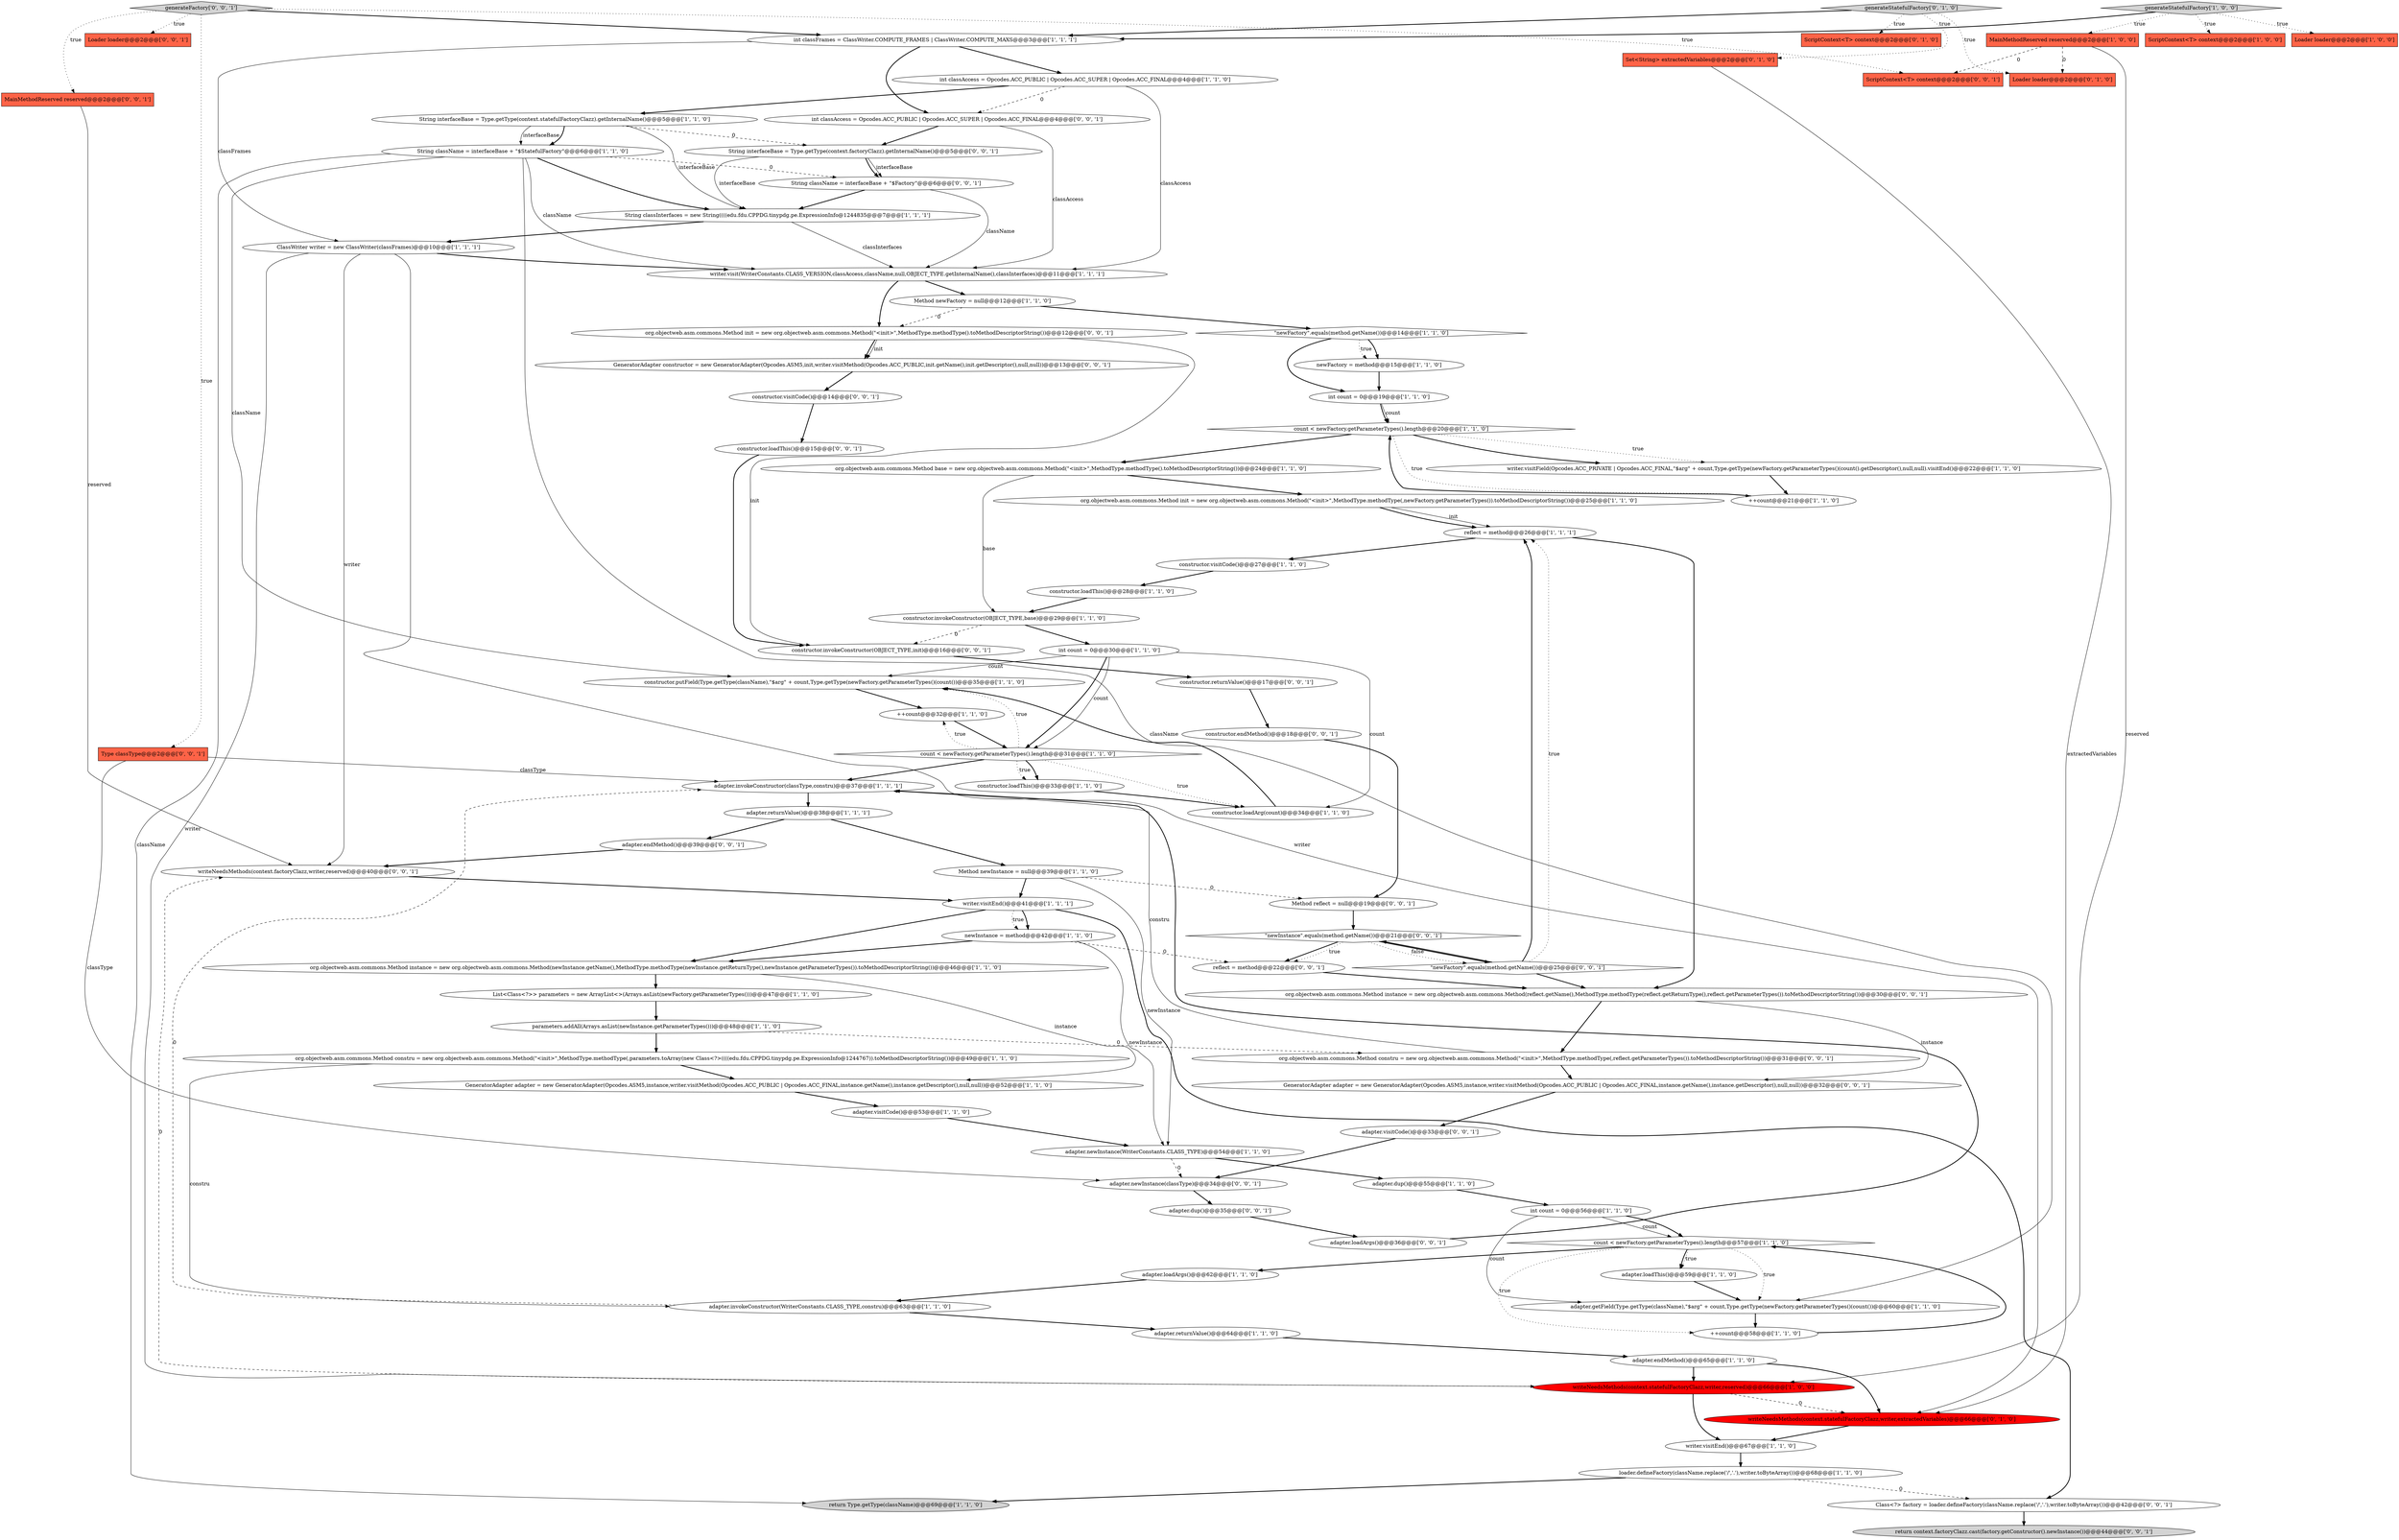 digraph {
42 [style = filled, label = "\"newFactory\".equals(method.getName())@@@14@@@['1', '1', '0']", fillcolor = white, shape = diamond image = "AAA0AAABBB1BBB"];
0 [style = filled, label = "count < newFactory.getParameterTypes().length@@@20@@@['1', '1', '0']", fillcolor = white, shape = diamond image = "AAA0AAABBB1BBB"];
12 [style = filled, label = "ScriptContext<T> context@@@2@@@['1', '0', '0']", fillcolor = tomato, shape = box image = "AAA0AAABBB1BBB"];
39 [style = filled, label = "MainMethodReserved reserved@@@2@@@['1', '0', '0']", fillcolor = tomato, shape = box image = "AAA1AAABBB1BBB"];
54 [style = filled, label = "constructor.putField(Type.getType(className),\"$arg\" + count,Type.getType(newFactory.getParameterTypes()(count())@@@35@@@['1', '1', '0']", fillcolor = white, shape = ellipse image = "AAA0AAABBB1BBB"];
51 [style = filled, label = "String interfaceBase = Type.getType(context.statefulFactoryClazz).getInternalName()@@@5@@@['1', '1', '0']", fillcolor = white, shape = ellipse image = "AAA0AAABBB1BBB"];
71 [style = filled, label = "adapter.endMethod()@@@39@@@['0', '0', '1']", fillcolor = white, shape = ellipse image = "AAA0AAABBB3BBB"];
26 [style = filled, label = "String classInterfaces = new String((((edu.fdu.CPPDG.tinypdg.pe.ExpressionInfo@1244835@@@7@@@['1', '1', '1']", fillcolor = white, shape = ellipse image = "AAA0AAABBB1BBB"];
45 [style = filled, label = "writeNeedsMethods(context.statefulFactoryClazz,writer,reserved)@@@66@@@['1', '0', '0']", fillcolor = red, shape = ellipse image = "AAA1AAABBB1BBB"];
43 [style = filled, label = "adapter.returnValue()@@@38@@@['1', '1', '1']", fillcolor = white, shape = ellipse image = "AAA0AAABBB1BBB"];
36 [style = filled, label = "return Type.getType(className)@@@69@@@['1', '1', '0']", fillcolor = lightgray, shape = ellipse image = "AAA0AAABBB1BBB"];
62 [style = filled, label = "adapter.loadArgs()@@@36@@@['0', '0', '1']", fillcolor = white, shape = ellipse image = "AAA0AAABBB3BBB"];
33 [style = filled, label = "parameters.addAll(Arrays.asList(newInstance.getParameterTypes()))@@@48@@@['1', '1', '0']", fillcolor = white, shape = ellipse image = "AAA0AAABBB1BBB"];
21 [style = filled, label = "count < newFactory.getParameterTypes().length@@@31@@@['1', '1', '0']", fillcolor = white, shape = diamond image = "AAA0AAABBB1BBB"];
1 [style = filled, label = "int count = 0@@@30@@@['1', '1', '0']", fillcolor = white, shape = ellipse image = "AAA0AAABBB1BBB"];
17 [style = filled, label = "constructor.visitCode()@@@27@@@['1', '1', '0']", fillcolor = white, shape = ellipse image = "AAA0AAABBB1BBB"];
6 [style = filled, label = "adapter.returnValue()@@@64@@@['1', '1', '0']", fillcolor = white, shape = ellipse image = "AAA0AAABBB1BBB"];
22 [style = filled, label = "writer.visitEnd()@@@67@@@['1', '1', '0']", fillcolor = white, shape = ellipse image = "AAA0AAABBB1BBB"];
66 [style = filled, label = "Class<?> factory = loader.defineFactory(className.replace('/','.'),writer.toByteArray())@@@42@@@['0', '0', '1']", fillcolor = white, shape = ellipse image = "AAA0AAABBB3BBB"];
44 [style = filled, label = "newFactory = method@@@15@@@['1', '1', '0']", fillcolor = white, shape = ellipse image = "AAA0AAABBB1BBB"];
31 [style = filled, label = "adapter.endMethod()@@@65@@@['1', '1', '0']", fillcolor = white, shape = ellipse image = "AAA0AAABBB1BBB"];
41 [style = filled, label = "ClassWriter writer = new ClassWriter(classFrames)@@@10@@@['1', '1', '1']", fillcolor = white, shape = ellipse image = "AAA0AAABBB1BBB"];
75 [style = filled, label = "Type classType@@@2@@@['0', '0', '1']", fillcolor = tomato, shape = box image = "AAA0AAABBB3BBB"];
32 [style = filled, label = "writer.visitEnd()@@@41@@@['1', '1', '1']", fillcolor = white, shape = ellipse image = "AAA0AAABBB1BBB"];
8 [style = filled, label = "count < newFactory.getParameterTypes().length@@@57@@@['1', '1', '0']", fillcolor = white, shape = diamond image = "AAA0AAABBB1BBB"];
63 [style = filled, label = "return context.factoryClazz.cast(factory.getConstructor().newInstance())@@@44@@@['0', '0', '1']", fillcolor = lightgray, shape = ellipse image = "AAA0AAABBB3BBB"];
5 [style = filled, label = "int classFrames = ClassWriter.COMPUTE_FRAMES | ClassWriter.COMPUTE_MAXS@@@3@@@['1', '1', '1']", fillcolor = white, shape = ellipse image = "AAA0AAABBB1BBB"];
15 [style = filled, label = "org.objectweb.asm.commons.Method constru = new org.objectweb.asm.commons.Method(\"<init>\",MethodType.methodType(,parameters.toArray(new Class<?>((((edu.fdu.CPPDG.tinypdg.pe.ExpressionInfo@1244767)).toMethodDescriptorString())@@@49@@@['1', '1', '0']", fillcolor = white, shape = ellipse image = "AAA0AAABBB1BBB"];
48 [style = filled, label = "adapter.invokeConstructor(WriterConstants.CLASS_TYPE,constru)@@@63@@@['1', '1', '0']", fillcolor = white, shape = ellipse image = "AAA0AAABBB1BBB"];
57 [style = filled, label = "writeNeedsMethods(context.statefulFactoryClazz,writer,extractedVariables)@@@66@@@['0', '1', '0']", fillcolor = red, shape = ellipse image = "AAA1AAABBB2BBB"];
61 [style = filled, label = "writeNeedsMethods(context.factoryClazz,writer,reserved)@@@40@@@['0', '0', '1']", fillcolor = white, shape = ellipse image = "AAA0AAABBB3BBB"];
37 [style = filled, label = "adapter.loadThis()@@@59@@@['1', '1', '0']", fillcolor = white, shape = ellipse image = "AAA0AAABBB1BBB"];
67 [style = filled, label = "int classAccess = Opcodes.ACC_PUBLIC | Opcodes.ACC_SUPER | Opcodes.ACC_FINAL@@@4@@@['0', '0', '1']", fillcolor = white, shape = ellipse image = "AAA0AAABBB3BBB"];
56 [style = filled, label = "ScriptContext<T> context@@@2@@@['0', '1', '0']", fillcolor = tomato, shape = box image = "AAA0AAABBB2BBB"];
68 [style = filled, label = "constructor.loadThis()@@@15@@@['0', '0', '1']", fillcolor = white, shape = ellipse image = "AAA0AAABBB3BBB"];
29 [style = filled, label = "loader.defineFactory(className.replace('/','.'),writer.toByteArray())@@@68@@@['1', '1', '0']", fillcolor = white, shape = ellipse image = "AAA0AAABBB1BBB"];
79 [style = filled, label = "adapter.visitCode()@@@33@@@['0', '0', '1']", fillcolor = white, shape = ellipse image = "AAA0AAABBB3BBB"];
24 [style = filled, label = "List<Class<?>> parameters = new ArrayList<>(Arrays.asList(newFactory.getParameterTypes()))@@@47@@@['1', '1', '0']", fillcolor = white, shape = ellipse image = "AAA0AAABBB1BBB"];
76 [style = filled, label = "GeneratorAdapter constructor = new GeneratorAdapter(Opcodes.ASM5,init,writer.visitMethod(Opcodes.ACC_PUBLIC,init.getName(),init.getDescriptor(),null,null))@@@13@@@['0', '0', '1']", fillcolor = white, shape = ellipse image = "AAA0AAABBB3BBB"];
78 [style = filled, label = "generateFactory['0', '0', '1']", fillcolor = lightgray, shape = diamond image = "AAA0AAABBB3BBB"];
77 [style = filled, label = "GeneratorAdapter adapter = new GeneratorAdapter(Opcodes.ASM5,instance,writer.visitMethod(Opcodes.ACC_PUBLIC | Opcodes.ACC_FINAL,instance.getName(),instance.getDescriptor(),null,null))@@@32@@@['0', '0', '1']", fillcolor = white, shape = ellipse image = "AAA0AAABBB3BBB"];
27 [style = filled, label = "adapter.dup()@@@55@@@['1', '1', '0']", fillcolor = white, shape = ellipse image = "AAA0AAABBB1BBB"];
64 [style = filled, label = "org.objectweb.asm.commons.Method constru = new org.objectweb.asm.commons.Method(\"<init>\",MethodType.methodType(,reflect.getParameterTypes()).toMethodDescriptorString())@@@31@@@['0', '0', '1']", fillcolor = white, shape = ellipse image = "AAA0AAABBB3BBB"];
10 [style = filled, label = "generateStatefulFactory['1', '0', '0']", fillcolor = lightgray, shape = diamond image = "AAA0AAABBB1BBB"];
16 [style = filled, label = "int count = 0@@@19@@@['1', '1', '0']", fillcolor = white, shape = ellipse image = "AAA0AAABBB1BBB"];
70 [style = filled, label = "org.objectweb.asm.commons.Method instance = new org.objectweb.asm.commons.Method(reflect.getName(),MethodType.methodType(reflect.getReturnType(),reflect.getParameterTypes()).toMethodDescriptorString())@@@30@@@['0', '0', '1']", fillcolor = white, shape = ellipse image = "AAA0AAABBB3BBB"];
7 [style = filled, label = "Method newInstance = null@@@39@@@['1', '1', '0']", fillcolor = white, shape = ellipse image = "AAA0AAABBB1BBB"];
81 [style = filled, label = "\"newFactory\".equals(method.getName())@@@25@@@['0', '0', '1']", fillcolor = white, shape = diamond image = "AAA0AAABBB3BBB"];
85 [style = filled, label = "constructor.endMethod()@@@18@@@['0', '0', '1']", fillcolor = white, shape = ellipse image = "AAA0AAABBB3BBB"];
18 [style = filled, label = "int classAccess = Opcodes.ACC_PUBLIC | Opcodes.ACC_SUPER | Opcodes.ACC_FINAL@@@4@@@['1', '1', '0']", fillcolor = white, shape = ellipse image = "AAA0AAABBB1BBB"];
4 [style = filled, label = "writer.visitField(Opcodes.ACC_PRIVATE | Opcodes.ACC_FINAL,\"$arg\" + count,Type.getType(newFactory.getParameterTypes()(count().getDescriptor(),null,null).visitEnd()@@@22@@@['1', '1', '0']", fillcolor = white, shape = ellipse image = "AAA0AAABBB1BBB"];
80 [style = filled, label = "adapter.dup()@@@35@@@['0', '0', '1']", fillcolor = white, shape = ellipse image = "AAA0AAABBB3BBB"];
89 [style = filled, label = "Method reflect = null@@@19@@@['0', '0', '1']", fillcolor = white, shape = ellipse image = "AAA0AAABBB3BBB"];
53 [style = filled, label = "reflect = method@@@26@@@['1', '1', '1']", fillcolor = white, shape = ellipse image = "AAA0AAABBB1BBB"];
28 [style = filled, label = "++count@@@58@@@['1', '1', '0']", fillcolor = white, shape = ellipse image = "AAA0AAABBB1BBB"];
46 [style = filled, label = "constructor.loadThis()@@@33@@@['1', '1', '0']", fillcolor = white, shape = ellipse image = "AAA0AAABBB1BBB"];
3 [style = filled, label = "Method newFactory = null@@@12@@@['1', '1', '0']", fillcolor = white, shape = ellipse image = "AAA0AAABBB1BBB"];
34 [style = filled, label = "++count@@@32@@@['1', '1', '0']", fillcolor = white, shape = ellipse image = "AAA0AAABBB1BBB"];
73 [style = filled, label = "reflect = method@@@22@@@['0', '0', '1']", fillcolor = white, shape = ellipse image = "AAA0AAABBB3BBB"];
35 [style = filled, label = "++count@@@21@@@['1', '1', '0']", fillcolor = white, shape = ellipse image = "AAA0AAABBB1BBB"];
20 [style = filled, label = "org.objectweb.asm.commons.Method base = new org.objectweb.asm.commons.Method(\"<init>\",MethodType.methodType().toMethodDescriptorString())@@@24@@@['1', '1', '0']", fillcolor = white, shape = ellipse image = "AAA0AAABBB1BBB"];
25 [style = filled, label = "Loader loader@@@2@@@['1', '0', '0']", fillcolor = tomato, shape = box image = "AAA0AAABBB1BBB"];
72 [style = filled, label = "String interfaceBase = Type.getType(context.factoryClazz).getInternalName()@@@5@@@['0', '0', '1']", fillcolor = white, shape = ellipse image = "AAA0AAABBB3BBB"];
52 [style = filled, label = "writer.visit(WriterConstants.CLASS_VERSION,classAccess,className,null,OBJECT_TYPE.getInternalName(),classInterfaces)@@@11@@@['1', '1', '1']", fillcolor = white, shape = ellipse image = "AAA0AAABBB1BBB"];
47 [style = filled, label = "constructor.loadArg(count)@@@34@@@['1', '1', '0']", fillcolor = white, shape = ellipse image = "AAA0AAABBB1BBB"];
83 [style = filled, label = "String className = interfaceBase + \"$Factory\"@@@6@@@['0', '0', '1']", fillcolor = white, shape = ellipse image = "AAA0AAABBB3BBB"];
14 [style = filled, label = "org.objectweb.asm.commons.Method init = new org.objectweb.asm.commons.Method(\"<init>\",MethodType.methodType(,newFactory.getParameterTypes()).toMethodDescriptorString())@@@25@@@['1', '1', '0']", fillcolor = white, shape = ellipse image = "AAA0AAABBB1BBB"];
19 [style = filled, label = "newInstance = method@@@42@@@['1', '1', '0']", fillcolor = white, shape = ellipse image = "AAA0AAABBB1BBB"];
59 [style = filled, label = "generateStatefulFactory['0', '1', '0']", fillcolor = lightgray, shape = diamond image = "AAA0AAABBB2BBB"];
38 [style = filled, label = "adapter.invokeConstructor(classType,constru)@@@37@@@['1', '1', '1']", fillcolor = white, shape = ellipse image = "AAA0AAABBB1BBB"];
13 [style = filled, label = "constructor.invokeConstructor(OBJECT_TYPE,base)@@@29@@@['1', '1', '0']", fillcolor = white, shape = ellipse image = "AAA0AAABBB1BBB"];
88 [style = filled, label = "ScriptContext<T> context@@@2@@@['0', '0', '1']", fillcolor = tomato, shape = box image = "AAA0AAABBB3BBB"];
84 [style = filled, label = "constructor.invokeConstructor(OBJECT_TYPE,init)@@@16@@@['0', '0', '1']", fillcolor = white, shape = ellipse image = "AAA0AAABBB3BBB"];
69 [style = filled, label = "org.objectweb.asm.commons.Method init = new org.objectweb.asm.commons.Method(\"<init>\",MethodType.methodType().toMethodDescriptorString())@@@12@@@['0', '0', '1']", fillcolor = white, shape = ellipse image = "AAA0AAABBB3BBB"];
30 [style = filled, label = "adapter.getField(Type.getType(className),\"$arg\" + count,Type.getType(newFactory.getParameterTypes()(count())@@@60@@@['1', '1', '0']", fillcolor = white, shape = ellipse image = "AAA0AAABBB1BBB"];
11 [style = filled, label = "constructor.loadThis()@@@28@@@['1', '1', '0']", fillcolor = white, shape = ellipse image = "AAA0AAABBB1BBB"];
74 [style = filled, label = "MainMethodReserved reserved@@@2@@@['0', '0', '1']", fillcolor = tomato, shape = box image = "AAA0AAABBB3BBB"];
40 [style = filled, label = "int count = 0@@@56@@@['1', '1', '0']", fillcolor = white, shape = ellipse image = "AAA0AAABBB1BBB"];
65 [style = filled, label = "\"newInstance\".equals(method.getName())@@@21@@@['0', '0', '1']", fillcolor = white, shape = diamond image = "AAA0AAABBB3BBB"];
2 [style = filled, label = "String className = interfaceBase + \"$StatefulFactory\"@@@6@@@['1', '1', '0']", fillcolor = white, shape = ellipse image = "AAA0AAABBB1BBB"];
86 [style = filled, label = "constructor.returnValue()@@@17@@@['0', '0', '1']", fillcolor = white, shape = ellipse image = "AAA0AAABBB3BBB"];
9 [style = filled, label = "GeneratorAdapter adapter = new GeneratorAdapter(Opcodes.ASM5,instance,writer.visitMethod(Opcodes.ACC_PUBLIC | Opcodes.ACC_FINAL,instance.getName(),instance.getDescriptor(),null,null))@@@52@@@['1', '1', '0']", fillcolor = white, shape = ellipse image = "AAA0AAABBB1BBB"];
58 [style = filled, label = "Set<String> extractedVariables@@@2@@@['0', '1', '0']", fillcolor = tomato, shape = box image = "AAA0AAABBB2BBB"];
55 [style = filled, label = "adapter.newInstance(WriterConstants.CLASS_TYPE)@@@54@@@['1', '1', '0']", fillcolor = white, shape = ellipse image = "AAA0AAABBB1BBB"];
50 [style = filled, label = "org.objectweb.asm.commons.Method instance = new org.objectweb.asm.commons.Method(newInstance.getName(),MethodType.methodType(newInstance.getReturnType(),newInstance.getParameterTypes()).toMethodDescriptorString())@@@46@@@['1', '1', '0']", fillcolor = white, shape = ellipse image = "AAA0AAABBB1BBB"];
82 [style = filled, label = "Loader loader@@@2@@@['0', '0', '1']", fillcolor = tomato, shape = box image = "AAA0AAABBB3BBB"];
60 [style = filled, label = "Loader loader@@@2@@@['0', '1', '0']", fillcolor = tomato, shape = box image = "AAA1AAABBB2BBB"];
87 [style = filled, label = "constructor.visitCode()@@@14@@@['0', '0', '1']", fillcolor = white, shape = ellipse image = "AAA0AAABBB3BBB"];
90 [style = filled, label = "adapter.newInstance(classType)@@@34@@@['0', '0', '1']", fillcolor = white, shape = ellipse image = "AAA0AAABBB3BBB"];
23 [style = filled, label = "adapter.loadArgs()@@@62@@@['1', '1', '0']", fillcolor = white, shape = ellipse image = "AAA0AAABBB1BBB"];
49 [style = filled, label = "adapter.visitCode()@@@53@@@['1', '1', '0']", fillcolor = white, shape = ellipse image = "AAA0AAABBB1BBB"];
45->61 [style = dashed, label="0"];
8->30 [style = dotted, label="true"];
7->32 [style = bold, label=""];
8->28 [style = dotted, label="true"];
16->0 [style = bold, label=""];
72->26 [style = solid, label="interfaceBase"];
2->26 [style = bold, label=""];
2->54 [style = solid, label="className"];
70->64 [style = bold, label=""];
69->76 [style = bold, label=""];
51->2 [style = solid, label="interfaceBase"];
65->81 [style = bold, label=""];
19->55 [style = solid, label="newInstance"];
64->77 [style = bold, label=""];
51->72 [style = dashed, label="0"];
13->1 [style = bold, label=""];
8->37 [style = dotted, label="true"];
21->38 [style = bold, label=""];
49->55 [style = bold, label=""];
55->90 [style = dashed, label="0"];
21->46 [style = bold, label=""];
69->84 [style = solid, label="init"];
42->44 [style = bold, label=""];
30->28 [style = bold, label=""];
76->87 [style = bold, label=""];
1->21 [style = bold, label=""];
67->52 [style = solid, label="classAccess"];
45->22 [style = bold, label=""];
11->13 [style = bold, label=""];
52->69 [style = bold, label=""];
50->9 [style = solid, label="instance"];
7->89 [style = dashed, label="0"];
78->74 [style = dotted, label="true"];
40->30 [style = solid, label="count"];
59->60 [style = dotted, label="true"];
66->63 [style = bold, label=""];
2->36 [style = solid, label="className"];
29->36 [style = bold, label=""];
3->69 [style = dashed, label="0"];
74->61 [style = solid, label="reserved"];
8->23 [style = bold, label=""];
65->73 [style = bold, label=""];
75->90 [style = solid, label="classType"];
33->15 [style = bold, label=""];
29->66 [style = dashed, label="0"];
14->53 [style = solid, label="init"];
58->57 [style = solid, label="extractedVariables"];
41->61 [style = solid, label="writer"];
69->76 [style = solid, label="init"];
10->39 [style = dotted, label="true"];
20->14 [style = bold, label=""];
41->45 [style = solid, label="writer"];
40->8 [style = solid, label="count"];
2->83 [style = dashed, label="0"];
23->48 [style = bold, label=""];
71->61 [style = bold, label=""];
7->55 [style = solid, label="newInstance"];
35->0 [style = bold, label=""];
83->26 [style = bold, label=""];
10->25 [style = dotted, label="true"];
21->54 [style = dotted, label="true"];
44->16 [style = bold, label=""];
47->54 [style = bold, label=""];
31->57 [style = bold, label=""];
81->53 [style = bold, label=""];
70->77 [style = solid, label="instance"];
15->9 [style = bold, label=""];
68->84 [style = bold, label=""];
64->38 [style = solid, label="constru"];
61->32 [style = bold, label=""];
13->84 [style = dashed, label="0"];
55->27 [style = bold, label=""];
81->53 [style = dotted, label="true"];
18->51 [style = bold, label=""];
39->60 [style = dashed, label="0"];
0->20 [style = bold, label=""];
78->75 [style = dotted, label="true"];
1->47 [style = solid, label="count"];
32->50 [style = bold, label=""];
2->30 [style = solid, label="className"];
32->66 [style = bold, label=""];
42->44 [style = dotted, label="true"];
62->38 [style = bold, label=""];
41->57 [style = solid, label="writer"];
39->45 [style = solid, label="reserved"];
21->46 [style = dotted, label="true"];
75->38 [style = solid, label="classType"];
37->30 [style = bold, label=""];
0->4 [style = dotted, label="true"];
80->62 [style = bold, label=""];
22->29 [style = bold, label=""];
42->16 [style = bold, label=""];
5->18 [style = bold, label=""];
19->50 [style = bold, label=""];
78->88 [style = dotted, label="true"];
32->19 [style = bold, label=""];
73->70 [style = bold, label=""];
59->5 [style = bold, label=""];
48->6 [style = bold, label=""];
67->72 [style = bold, label=""];
3->42 [style = bold, label=""];
51->26 [style = solid, label="interfaceBase"];
43->7 [style = bold, label=""];
24->33 [style = bold, label=""];
26->52 [style = solid, label="classInterfaces"];
26->41 [style = bold, label=""];
72->83 [style = solid, label="interfaceBase"];
5->67 [style = bold, label=""];
10->5 [style = bold, label=""];
81->65 [style = bold, label=""];
51->2 [style = bold, label=""];
28->8 [style = bold, label=""];
78->82 [style = dotted, label="true"];
59->58 [style = dotted, label="true"];
33->64 [style = dashed, label="0"];
8->37 [style = bold, label=""];
79->90 [style = bold, label=""];
9->49 [style = bold, label=""];
14->53 [style = bold, label=""];
34->21 [style = bold, label=""];
38->43 [style = bold, label=""];
50->24 [style = bold, label=""];
54->34 [style = bold, label=""];
19->73 [style = dashed, label="0"];
18->52 [style = solid, label="classAccess"];
21->47 [style = dotted, label="true"];
43->71 [style = bold, label=""];
4->35 [style = bold, label=""];
10->12 [style = dotted, label="true"];
16->0 [style = solid, label="count"];
65->81 [style = dotted, label="false"];
1->54 [style = solid, label="count"];
15->48 [style = solid, label="constru"];
72->83 [style = bold, label=""];
20->13 [style = solid, label="base"];
0->35 [style = dotted, label="true"];
21->34 [style = dotted, label="true"];
83->52 [style = solid, label="className"];
1->21 [style = solid, label="count"];
46->47 [style = bold, label=""];
84->86 [style = bold, label=""];
5->41 [style = solid, label="classFrames"];
77->79 [style = bold, label=""];
41->52 [style = bold, label=""];
2->52 [style = solid, label="className"];
48->38 [style = dashed, label="0"];
39->88 [style = dashed, label="0"];
90->80 [style = bold, label=""];
6->31 [style = bold, label=""];
86->85 [style = bold, label=""];
85->89 [style = bold, label=""];
59->56 [style = dotted, label="true"];
0->4 [style = bold, label=""];
78->5 [style = bold, label=""];
53->70 [style = bold, label=""];
65->73 [style = dotted, label="true"];
81->70 [style = bold, label=""];
53->17 [style = bold, label=""];
89->65 [style = bold, label=""];
45->57 [style = dashed, label="0"];
52->3 [style = bold, label=""];
27->40 [style = bold, label=""];
57->22 [style = bold, label=""];
31->45 [style = bold, label=""];
87->68 [style = bold, label=""];
32->19 [style = dotted, label="true"];
18->67 [style = dashed, label="0"];
40->8 [style = bold, label=""];
17->11 [style = bold, label=""];
}
